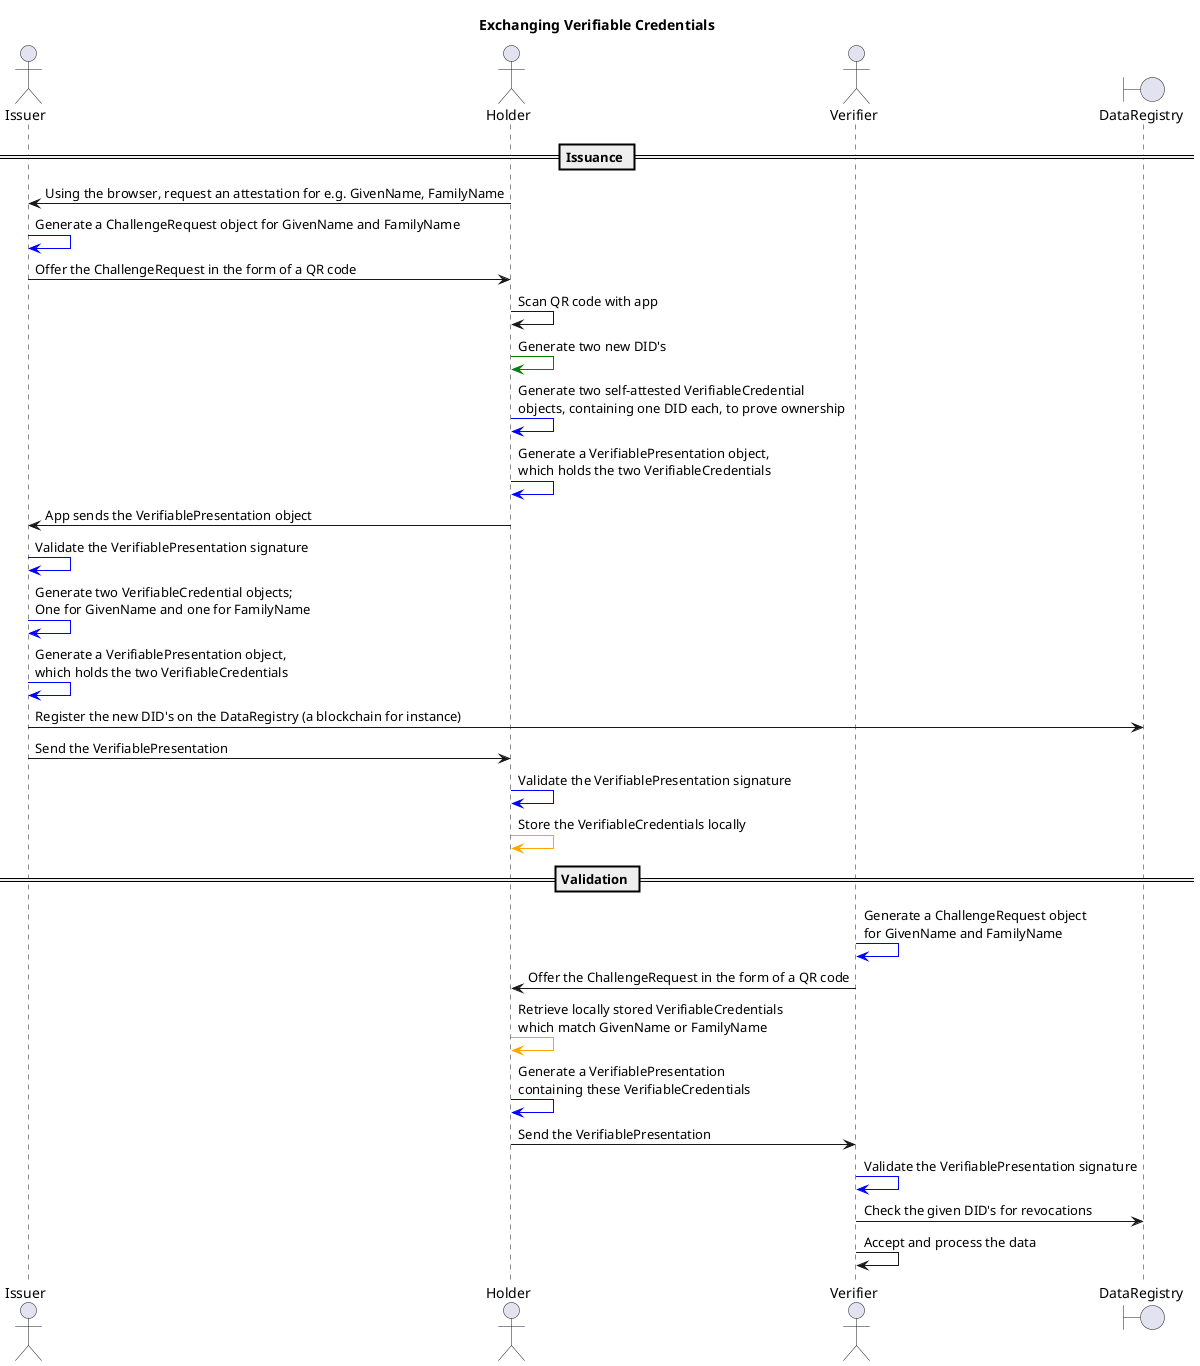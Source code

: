 @startuml
title Exchanging Verifiable Credentials
actor Issuer
actor Holder
actor Verifier
boundary DataRegistry
== Issuance ==
Holder->Issuer: Using the browser, request an attestation for e.g. GivenName, FamilyName
Issuer-[#blue]>Issuer: Generate a ChallengeRequest object for GivenName and FamilyName
Issuer->Holder: Offer the ChallengeRequest in the form of a QR code
Holder->Holder: Scan QR code with app
Holder-[#green]>Holder: Generate two new DID's
Holder-[#blue]>Holder: Generate two self-attested VerifiableCredential\nobjects, containing one DID each, to prove ownership
Holder-[#blue]>Holder: Generate a VerifiablePresentation object,\nwhich holds the two VerifiableCredentials
Holder->Issuer: App sends the VerifiablePresentation object
Issuer-[#blue]>Issuer: Validate the VerifiablePresentation signature
Issuer-[#blue]>Issuer: Generate two VerifiableCredential objects;\nOne for GivenName and one for FamilyName
Issuer-[#blue]>Issuer: Generate a VerifiablePresentation object,\nwhich holds the two VerifiableCredentials
Issuer->DataRegistry: Register the new DID's on the DataRegistry (a blockchain for instance)
Issuer->Holder: Send the VerifiablePresentation
Holder-[#blue]>Holder: Validate the VerifiablePresentation signature
Holder-[#orange]>Holder: Store the VerifiableCredentials locally
== Validation ==
Verifier-[#blue]>Verifier: Generate a ChallengeRequest object\nfor GivenName and FamilyName
Verifier->Holder: Offer the ChallengeRequest in the form of a QR code
Holder-[#orange]>Holder: Retrieve locally stored VerifiableCredentials\nwhich match GivenName or FamilyName
Holder-[#blue]>Holder: Generate a VerifiablePresentation\ncontaining these VerifiableCredentials
Holder->Verifier: Send the VerifiablePresentation
Verifier-[#blue]>Verifier: Validate the VerifiablePresentation signature
Verifier->DataRegistry: Check the given DID's for revocations
Verifier->Verifier: Accept and process the data
@enduml
